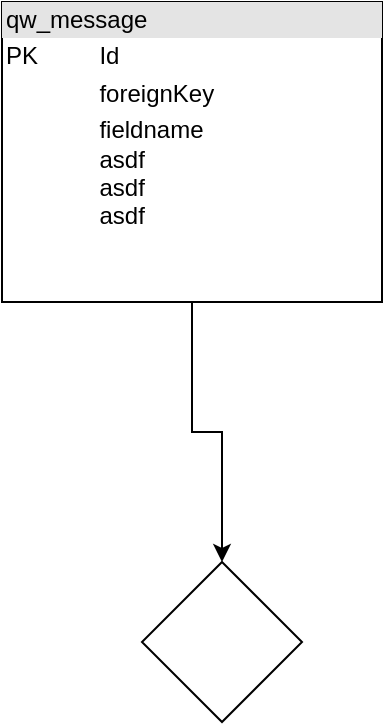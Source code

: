 <mxfile version="21.7.2" type="github">
  <diagram name="第 1 页" id="8h__LNnvxnqF_t2Dcfkt">
    <mxGraphModel dx="1434" dy="764" grid="1" gridSize="10" guides="1" tooltips="1" connect="1" arrows="1" fold="1" page="1" pageScale="1" pageWidth="827" pageHeight="1169" math="0" shadow="0">
      <root>
        <mxCell id="0" />
        <mxCell id="1" parent="0" />
        <mxCell id="k6gMlj96qYUO2DTGdRgu-4" value="" style="edgeStyle=orthogonalEdgeStyle;rounded=0;orthogonalLoop=1;jettySize=auto;html=1;" edge="1" parent="1" source="k6gMlj96qYUO2DTGdRgu-1" target="k6gMlj96qYUO2DTGdRgu-3">
          <mxGeometry relative="1" as="geometry" />
        </mxCell>
        <mxCell id="k6gMlj96qYUO2DTGdRgu-1" value="&lt;div style=&quot;box-sizing:border-box;width:100%;background:#e4e4e4;padding:2px;&quot;&gt;qw_message&lt;/div&gt;&lt;table style=&quot;width:100%;font-size:1em;&quot; cellpadding=&quot;2&quot; cellspacing=&quot;0&quot;&gt;&lt;tbody&gt;&lt;tr&gt;&lt;td&gt;PK&lt;/td&gt;&lt;td&gt;Id&lt;/td&gt;&lt;/tr&gt;&lt;tr&gt;&lt;td&gt;&lt;br&gt;&lt;/td&gt;&lt;td&gt;foreignKey&lt;/td&gt;&lt;/tr&gt;&lt;tr&gt;&lt;td&gt;&lt;/td&gt;&lt;td&gt;fieldname&lt;br&gt;asdf&lt;br&gt;asdf&lt;br&gt;asdf&lt;/td&gt;&lt;/tr&gt;&lt;/tbody&gt;&lt;/table&gt;" style="verticalAlign=top;align=left;overflow=fill;html=1;whiteSpace=wrap;" vertex="1" parent="1">
          <mxGeometry x="250" y="470" width="190" height="150" as="geometry" />
        </mxCell>
        <mxCell id="k6gMlj96qYUO2DTGdRgu-3" value="" style="rhombus;whiteSpace=wrap;html=1;align=left;verticalAlign=top;" vertex="1" parent="1">
          <mxGeometry x="320" y="750" width="80" height="80" as="geometry" />
        </mxCell>
      </root>
    </mxGraphModel>
  </diagram>
</mxfile>
